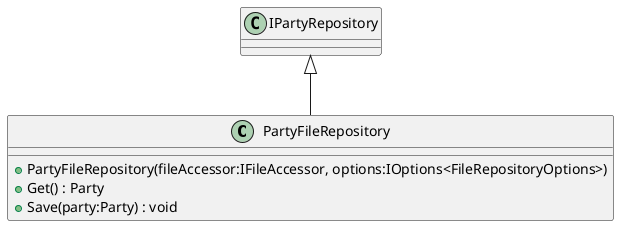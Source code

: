 @startuml
class PartyFileRepository {
    + PartyFileRepository(fileAccessor:IFileAccessor, options:IOptions<FileRepositoryOptions>)
    + Get() : Party
    + Save(party:Party) : void
}
IPartyRepository <|-- PartyFileRepository
@enduml
